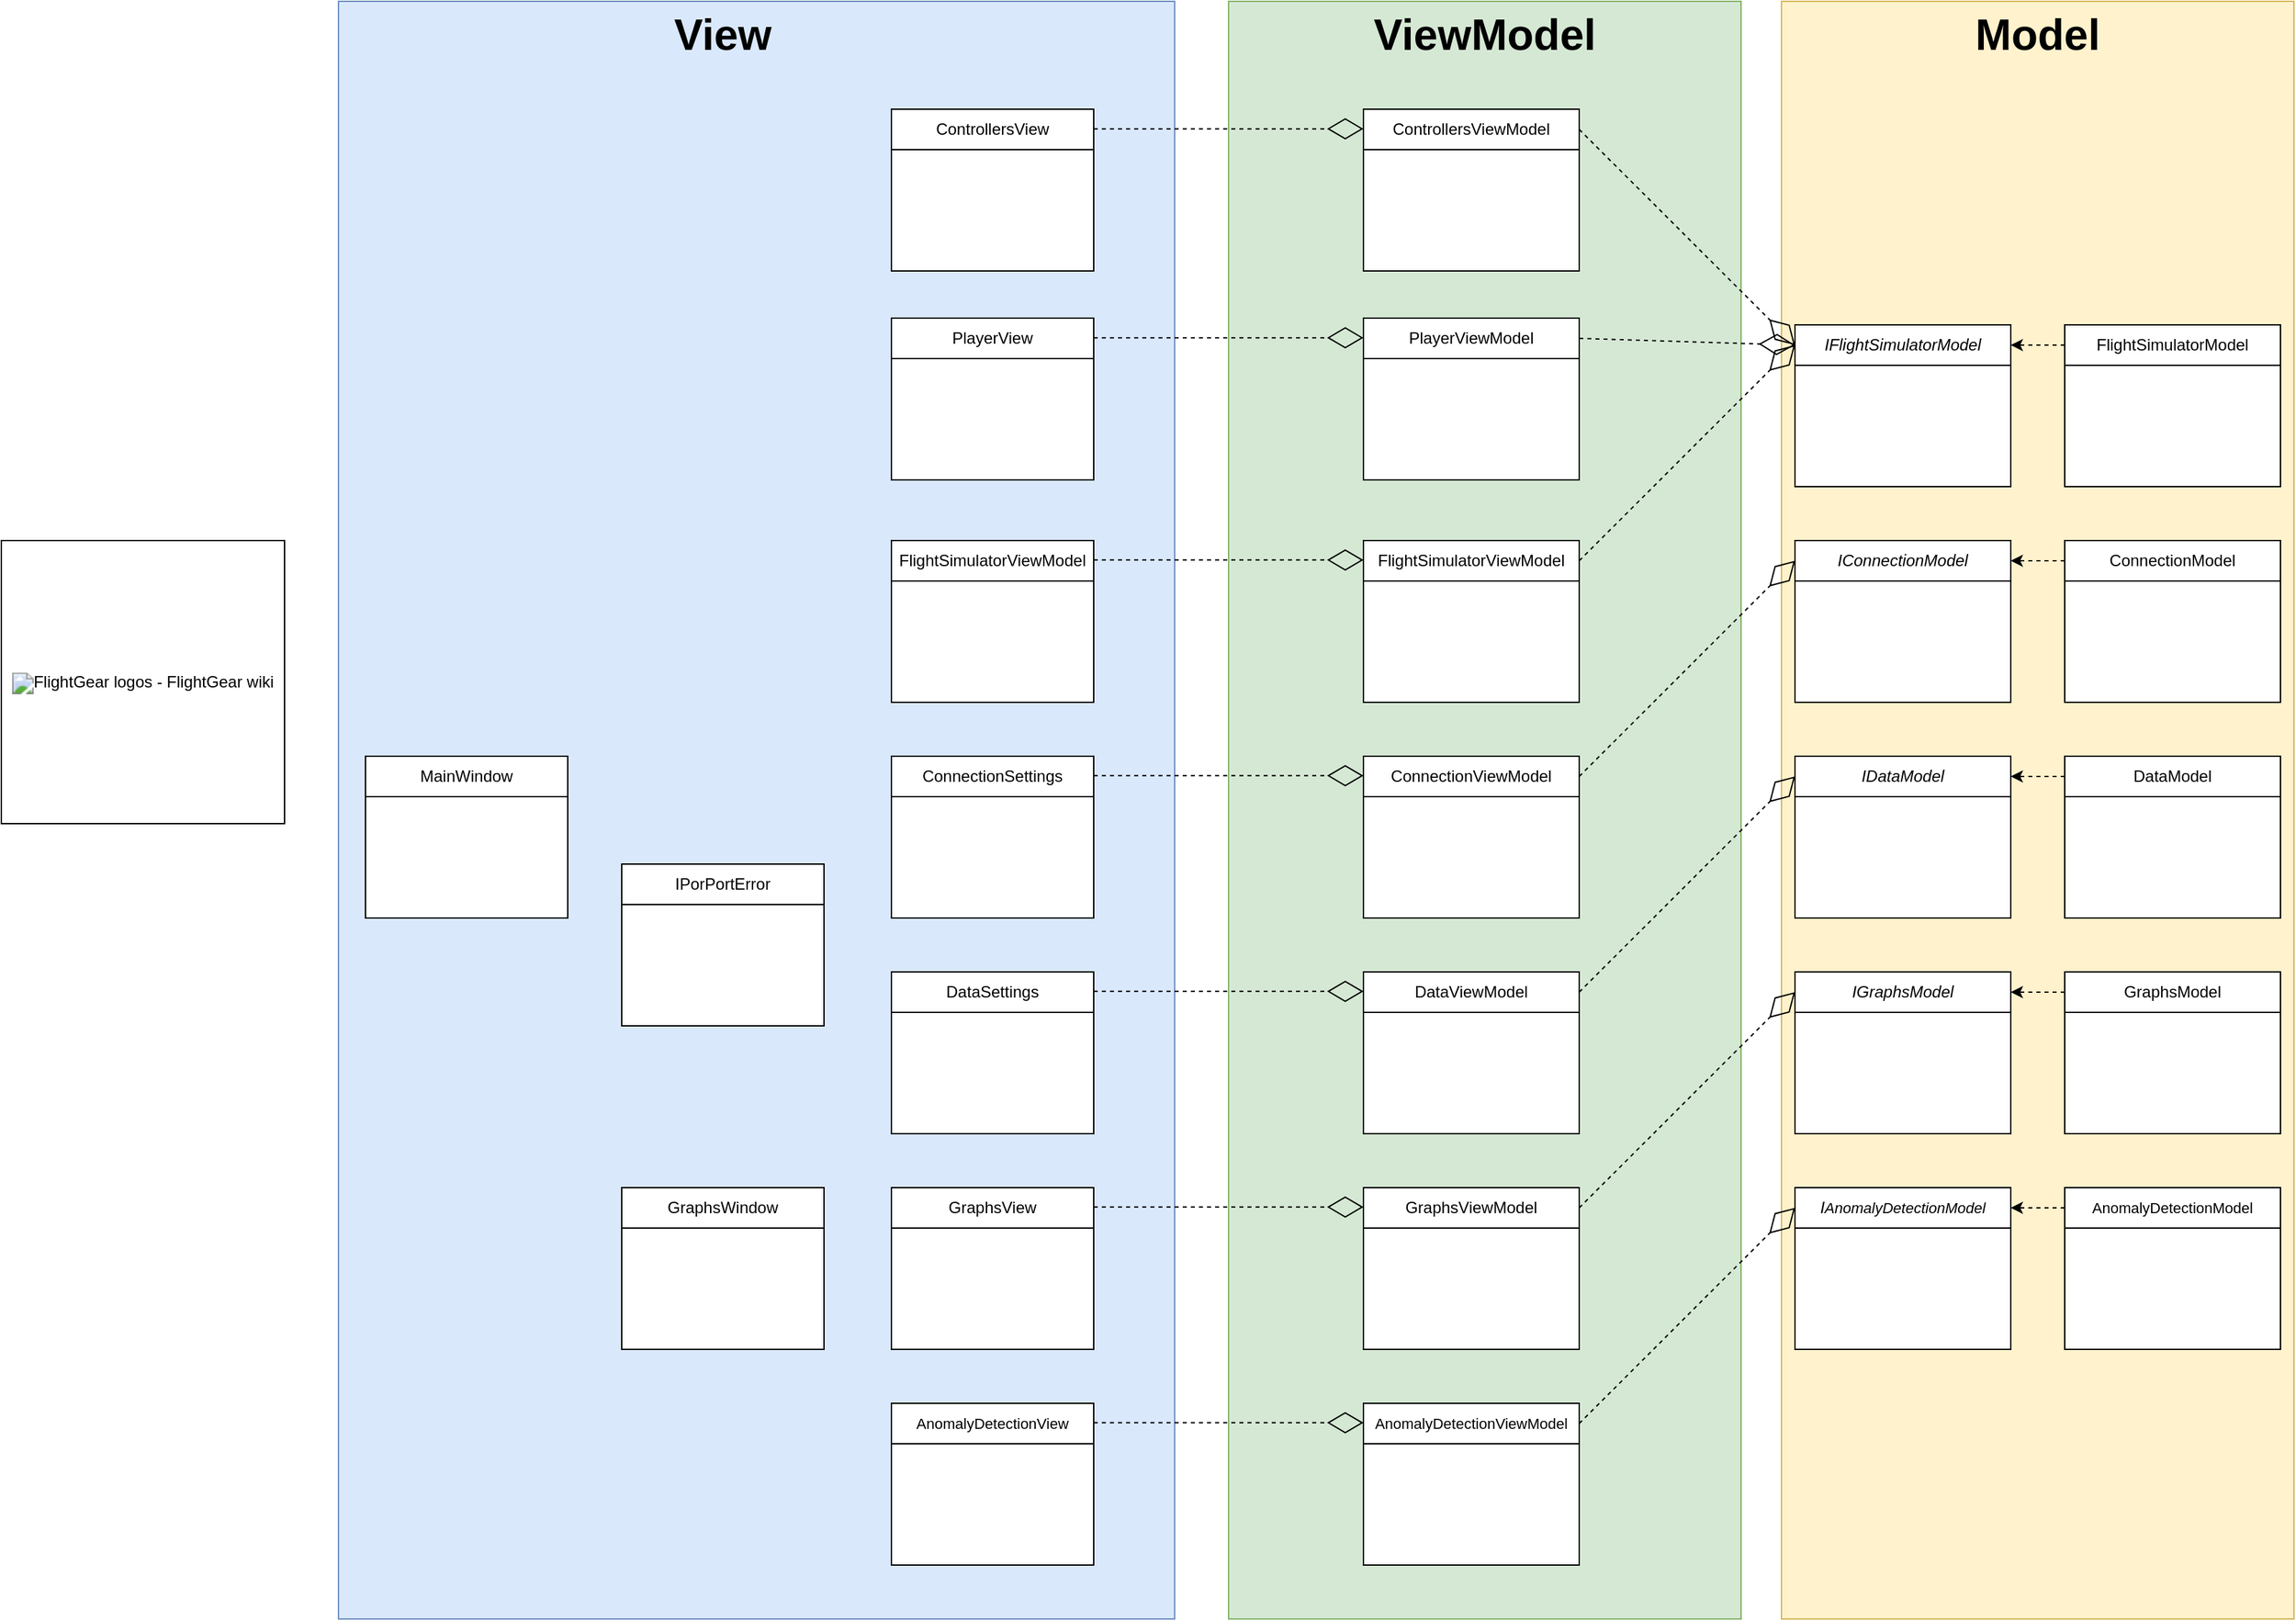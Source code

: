 <mxfile version="14.3.1" type="device"><diagram name="Page-1" id="b5b7bab2-c9e2-2cf4-8b2a-24fd1a2a6d21"><mxGraphModel dx="2500" dy="2103" grid="1" gridSize="10" guides="1" tooltips="1" connect="1" arrows="1" fold="1" page="1" pageScale="1" pageWidth="827" pageHeight="1169" background="#ffffff" math="0" shadow="0"><root><mxCell id="0"/><mxCell id="1" parent="0"/><mxCell id="roihXMx6yvmDGisYueQt-70" value="" style="rounded=0;whiteSpace=wrap;html=1;fontSize=11;labelBackgroundColor=none;labelBorderColor=none;strokeColor=#82b366;fillColor=#d5e8d4;" vertex="1" parent="1"><mxGeometry x="260" y="-40" width="380" height="1200" as="geometry"/></mxCell><mxCell id="roihXMx6yvmDGisYueQt-71" value="" style="rounded=0;whiteSpace=wrap;html=1;fontSize=11;labelBackgroundColor=none;labelBorderColor=none;fillColor=#dae8fc;strokeColor=#6c8ebf;" vertex="1" parent="1"><mxGeometry x="-400" y="-40" width="620" height="1200" as="geometry"/></mxCell><mxCell id="roihXMx6yvmDGisYueQt-69" value="" style="rounded=0;whiteSpace=wrap;html=1;fontSize=11;labelBackgroundColor=none;labelBorderColor=none;strokeColor=#d6b656;fillColor=#fff2cc;" vertex="1" parent="1"><mxGeometry x="670" y="-40" width="380" height="1200" as="geometry"/></mxCell><mxCell id="roihXMx6yvmDGisYueQt-2" value="&lt;i&gt;IFlightSimulatorModel&lt;/i&gt;" style="rounded=0;whiteSpace=wrap;html=1;" vertex="1" parent="1"><mxGeometry x="680" y="200" width="160" height="30" as="geometry"/></mxCell><mxCell id="roihXMx6yvmDGisYueQt-4" value="" style="rounded=0;whiteSpace=wrap;html=1;" vertex="1" parent="1"><mxGeometry x="680" y="230" width="160" height="90" as="geometry"/></mxCell><mxCell id="roihXMx6yvmDGisYueQt-5" value="" style="rounded=0;whiteSpace=wrap;html=1;" vertex="1" parent="1"><mxGeometry x="880" y="230" width="160" height="90" as="geometry"/></mxCell><mxCell id="roihXMx6yvmDGisYueQt-6" value="FlightSimulatorModel" style="rounded=0;whiteSpace=wrap;html=1;" vertex="1" parent="1"><mxGeometry x="880" y="200" width="160" height="30" as="geometry"/></mxCell><mxCell id="roihXMx6yvmDGisYueQt-7" value="" style="rounded=0;whiteSpace=wrap;html=1;" vertex="1" parent="1"><mxGeometry x="680" y="390" width="160" height="90" as="geometry"/></mxCell><mxCell id="roihXMx6yvmDGisYueQt-8" value="" style="rounded=0;whiteSpace=wrap;html=1;" vertex="1" parent="1"><mxGeometry x="880" y="390" width="160" height="90" as="geometry"/></mxCell><mxCell id="roihXMx6yvmDGisYueQt-9" value="ConnectionModel" style="rounded=0;whiteSpace=wrap;html=1;" vertex="1" parent="1"><mxGeometry x="880" y="360" width="160" height="30" as="geometry"/></mxCell><mxCell id="roihXMx6yvmDGisYueQt-10" value="&lt;i&gt;IConnectionModel&lt;/i&gt;" style="rounded=0;whiteSpace=wrap;html=1;" vertex="1" parent="1"><mxGeometry x="680" y="360" width="160" height="30" as="geometry"/></mxCell><mxCell id="roihXMx6yvmDGisYueQt-15" value="" style="rounded=0;whiteSpace=wrap;html=1;" vertex="1" parent="1"><mxGeometry x="880" y="550" width="160" height="90" as="geometry"/></mxCell><mxCell id="roihXMx6yvmDGisYueQt-16" value="" style="rounded=0;whiteSpace=wrap;html=1;" vertex="1" parent="1"><mxGeometry x="680" y="550" width="160" height="90" as="geometry"/></mxCell><mxCell id="roihXMx6yvmDGisYueQt-17" value="&lt;i&gt;IDataModel&lt;/i&gt;" style="rounded=0;whiteSpace=wrap;html=1;" vertex="1" parent="1"><mxGeometry x="680" y="520" width="160" height="30" as="geometry"/></mxCell><mxCell id="roihXMx6yvmDGisYueQt-18" value="DataModel" style="rounded=0;whiteSpace=wrap;html=1;" vertex="1" parent="1"><mxGeometry x="880" y="520" width="160" height="30" as="geometry"/></mxCell><mxCell id="roihXMx6yvmDGisYueQt-19" value="" style="rounded=0;whiteSpace=wrap;html=1;" vertex="1" parent="1"><mxGeometry x="880" y="710" width="160" height="90" as="geometry"/></mxCell><mxCell id="roihXMx6yvmDGisYueQt-22" value="GraphsModel" style="rounded=0;whiteSpace=wrap;html=1;" vertex="1" parent="1"><mxGeometry x="880" y="680" width="160" height="30" as="geometry"/></mxCell><mxCell id="roihXMx6yvmDGisYueQt-23" value="" style="rounded=0;whiteSpace=wrap;html=1;" vertex="1" parent="1"><mxGeometry x="880" y="870" width="160" height="90" as="geometry"/></mxCell><mxCell id="roihXMx6yvmDGisYueQt-24" value="&lt;font style=&quot;font-size: 11px&quot;&gt;AnomalyDetectionModel&lt;/font&gt;" style="rounded=0;whiteSpace=wrap;html=1;" vertex="1" parent="1"><mxGeometry x="880" y="840" width="160" height="30" as="geometry"/></mxCell><mxCell id="roihXMx6yvmDGisYueQt-25" value="" style="rounded=0;whiteSpace=wrap;html=1;" vertex="1" parent="1"><mxGeometry x="680" y="870" width="160" height="90" as="geometry"/></mxCell><mxCell id="roihXMx6yvmDGisYueQt-26" value="&lt;i&gt;I&lt;span style=&quot;font-size: 11px&quot;&gt;AnomalyDetectionModel&lt;/span&gt;&lt;/i&gt;" style="rounded=0;whiteSpace=wrap;html=1;" vertex="1" parent="1"><mxGeometry x="680" y="840" width="160" height="30" as="geometry"/></mxCell><mxCell id="roihXMx6yvmDGisYueQt-27" value="FlightSimulatorViewModel" style="rounded=0;whiteSpace=wrap;html=1;" vertex="1" parent="1"><mxGeometry x="360" y="360" width="160" height="30" as="geometry"/></mxCell><mxCell id="roihXMx6yvmDGisYueQt-28" value="" style="rounded=0;whiteSpace=wrap;html=1;" vertex="1" parent="1"><mxGeometry x="360" y="390" width="160" height="90" as="geometry"/></mxCell><mxCell id="roihXMx6yvmDGisYueQt-29" value="" style="rounded=0;whiteSpace=wrap;html=1;" vertex="1" parent="1"><mxGeometry x="360" y="550" width="160" height="90" as="geometry"/></mxCell><mxCell id="roihXMx6yvmDGisYueQt-30" value="ConnectionViewModel" style="rounded=0;whiteSpace=wrap;html=1;" vertex="1" parent="1"><mxGeometry x="360" y="520" width="160" height="30" as="geometry"/></mxCell><mxCell id="roihXMx6yvmDGisYueQt-31" value="" style="rounded=0;whiteSpace=wrap;html=1;" vertex="1" parent="1"><mxGeometry x="360" y="710" width="160" height="90" as="geometry"/></mxCell><mxCell id="roihXMx6yvmDGisYueQt-32" value="DataViewModel" style="rounded=0;whiteSpace=wrap;html=1;" vertex="1" parent="1"><mxGeometry x="360" y="680" width="160" height="30" as="geometry"/></mxCell><mxCell id="roihXMx6yvmDGisYueQt-33" value="" style="rounded=0;whiteSpace=wrap;html=1;" vertex="1" parent="1"><mxGeometry x="360" y="870" width="160" height="90" as="geometry"/></mxCell><mxCell id="roihXMx6yvmDGisYueQt-34" value="GraphsViewModel" style="rounded=0;whiteSpace=wrap;html=1;" vertex="1" parent="1"><mxGeometry x="360" y="840" width="160" height="30" as="geometry"/></mxCell><mxCell id="roihXMx6yvmDGisYueQt-35" value="" style="rounded=0;whiteSpace=wrap;html=1;" vertex="1" parent="1"><mxGeometry x="360" y="1030" width="160" height="90" as="geometry"/></mxCell><mxCell id="roihXMx6yvmDGisYueQt-36" value="AnomalyDetectionViewModel" style="rounded=0;whiteSpace=wrap;html=1;fontSize=11;" vertex="1" parent="1"><mxGeometry x="360" y="1000" width="160" height="30" as="geometry"/></mxCell><mxCell id="roihXMx6yvmDGisYueQt-37" value="" style="rounded=0;whiteSpace=wrap;html=1;" vertex="1" parent="1"><mxGeometry x="360" y="225" width="160" height="90" as="geometry"/></mxCell><mxCell id="roihXMx6yvmDGisYueQt-38" value="PlayerViewModel" style="rounded=0;whiteSpace=wrap;html=1;" vertex="1" parent="1"><mxGeometry x="360" y="195" width="160" height="30" as="geometry"/></mxCell><mxCell id="roihXMx6yvmDGisYueQt-39" value="" style="rounded=0;whiteSpace=wrap;html=1;" vertex="1" parent="1"><mxGeometry x="360" y="70" width="160" height="90" as="geometry"/></mxCell><mxCell id="roihXMx6yvmDGisYueQt-40" value="ControllersViewModel" style="rounded=0;whiteSpace=wrap;html=1;" vertex="1" parent="1"><mxGeometry x="360" y="40" width="160" height="30" as="geometry"/></mxCell><mxCell id="roihXMx6yvmDGisYueQt-41" value="FlightSimulatorViewModel" style="rounded=0;whiteSpace=wrap;html=1;" vertex="1" parent="1"><mxGeometry x="10" y="360" width="150" height="30" as="geometry"/></mxCell><mxCell id="roihXMx6yvmDGisYueQt-42" value="" style="rounded=0;whiteSpace=wrap;html=1;" vertex="1" parent="1"><mxGeometry x="10" y="390" width="150" height="90" as="geometry"/></mxCell><mxCell id="roihXMx6yvmDGisYueQt-43" value="" style="rounded=0;whiteSpace=wrap;html=1;" vertex="1" parent="1"><mxGeometry x="10" y="550" width="150" height="90" as="geometry"/></mxCell><mxCell id="roihXMx6yvmDGisYueQt-44" value="ConnectionSettings" style="rounded=0;whiteSpace=wrap;html=1;" vertex="1" parent="1"><mxGeometry x="10" y="520" width="150" height="30" as="geometry"/></mxCell><mxCell id="roihXMx6yvmDGisYueQt-45" value="" style="rounded=0;whiteSpace=wrap;html=1;" vertex="1" parent="1"><mxGeometry x="10" y="710" width="150" height="90" as="geometry"/></mxCell><mxCell id="roihXMx6yvmDGisYueQt-46" value="DataSettings" style="rounded=0;whiteSpace=wrap;html=1;" vertex="1" parent="1"><mxGeometry x="10" y="680" width="150" height="30" as="geometry"/></mxCell><mxCell id="roihXMx6yvmDGisYueQt-47" value="" style="rounded=0;whiteSpace=wrap;html=1;" vertex="1" parent="1"><mxGeometry x="10" y="870" width="150" height="90" as="geometry"/></mxCell><mxCell id="roihXMx6yvmDGisYueQt-48" value="GraphsView" style="rounded=0;whiteSpace=wrap;html=1;" vertex="1" parent="1"><mxGeometry x="10" y="840" width="150" height="30" as="geometry"/></mxCell><mxCell id="roihXMx6yvmDGisYueQt-49" value="" style="rounded=0;whiteSpace=wrap;html=1;" vertex="1" parent="1"><mxGeometry x="10" y="1030" width="150" height="90" as="geometry"/></mxCell><mxCell id="roihXMx6yvmDGisYueQt-50" value="AnomalyDetectionView" style="rounded=0;whiteSpace=wrap;html=1;fontSize=11;" vertex="1" parent="1"><mxGeometry x="10" y="1000" width="150" height="30" as="geometry"/></mxCell><mxCell id="roihXMx6yvmDGisYueQt-51" value="" style="rounded=0;whiteSpace=wrap;html=1;" vertex="1" parent="1"><mxGeometry x="10" y="225" width="150" height="90" as="geometry"/></mxCell><mxCell id="roihXMx6yvmDGisYueQt-52" value="PlayerView" style="rounded=0;whiteSpace=wrap;html=1;" vertex="1" parent="1"><mxGeometry x="10" y="195" width="150" height="30" as="geometry"/></mxCell><mxCell id="roihXMx6yvmDGisYueQt-53" value="" style="rounded=0;whiteSpace=wrap;html=1;" vertex="1" parent="1"><mxGeometry x="10" y="70" width="150" height="90" as="geometry"/></mxCell><mxCell id="roihXMx6yvmDGisYueQt-54" value="ControllersView" style="rounded=0;whiteSpace=wrap;html=1;" vertex="1" parent="1"><mxGeometry x="10" y="40" width="150" height="30" as="geometry"/></mxCell><mxCell id="roihXMx6yvmDGisYueQt-56" value="" style="rounded=0;whiteSpace=wrap;html=1;" vertex="1" parent="1"><mxGeometry x="-190" y="870" width="150" height="90" as="geometry"/></mxCell><mxCell id="roihXMx6yvmDGisYueQt-57" value="GraphsWindow" style="rounded=0;whiteSpace=wrap;html=1;" vertex="1" parent="1"><mxGeometry x="-190" y="840" width="150" height="30" as="geometry"/></mxCell><mxCell id="roihXMx6yvmDGisYueQt-58" value="" style="rounded=0;whiteSpace=wrap;html=1;" vertex="1" parent="1"><mxGeometry x="-190" y="630" width="150" height="90" as="geometry"/></mxCell><mxCell id="roihXMx6yvmDGisYueQt-59" value="IPorPortError" style="rounded=0;whiteSpace=wrap;html=1;" vertex="1" parent="1"><mxGeometry x="-190" y="600" width="150" height="30" as="geometry"/></mxCell><mxCell id="roihXMx6yvmDGisYueQt-60" value="&#10;&#10;&lt;img src=&quot;https://wiki.flightgear.org/w/images/6/62/FlightGear_logo.png&quot; alt=&quot;FlightGear logos - FlightGear wiki&quot;&gt;&#10;&#10;" style="rounded=0;whiteSpace=wrap;html=1;" vertex="1" parent="1"><mxGeometry x="-650" y="360" width="210" height="210" as="geometry"/></mxCell><mxCell id="roihXMx6yvmDGisYueQt-62" value="" style="rounded=0;whiteSpace=wrap;html=1;" vertex="1" parent="1"><mxGeometry x="-380" y="550" width="150" height="90" as="geometry"/></mxCell><mxCell id="roihXMx6yvmDGisYueQt-63" value="MainWindow" style="rounded=0;whiteSpace=wrap;html=1;" vertex="1" parent="1"><mxGeometry x="-380" y="520" width="150" height="30" as="geometry"/></mxCell><mxCell id="roihXMx6yvmDGisYueQt-68" value="" style="endArrow=classic;html=1;fontSize=11;exitX=0;exitY=0.5;exitDx=0;exitDy=0;dashed=1;" edge="1" parent="1" source="roihXMx6yvmDGisYueQt-6"><mxGeometry width="50" height="50" relative="1" as="geometry"><mxPoint x="850" y="210" as="sourcePoint"/><mxPoint x="840" y="215" as="targetPoint"/></mxGeometry></mxCell><mxCell id="roihXMx6yvmDGisYueQt-75" value="" style="endArrow=classic;html=1;fontSize=11;entryX=1;entryY=0.5;entryDx=0;entryDy=0;exitX=0;exitY=0.5;exitDx=0;exitDy=0;dashed=1;" edge="1" parent="1" source="roihXMx6yvmDGisYueQt-9" target="roihXMx6yvmDGisYueQt-10"><mxGeometry width="50" height="50" relative="1" as="geometry"><mxPoint x="850" y="374.58" as="sourcePoint"/><mxPoint x="890" y="374.58" as="targetPoint"/></mxGeometry></mxCell><mxCell id="roihXMx6yvmDGisYueQt-76" value="" style="endArrow=classic;html=1;fontSize=11;entryX=1;entryY=0.5;entryDx=0;entryDy=0;dashed=1;" edge="1" parent="1" source="roihXMx6yvmDGisYueQt-18" target="roihXMx6yvmDGisYueQt-17"><mxGeometry width="50" height="50" relative="1" as="geometry"><mxPoint x="850" y="534.58" as="sourcePoint"/><mxPoint x="890" y="534.58" as="targetPoint"/></mxGeometry></mxCell><mxCell id="roihXMx6yvmDGisYueQt-77" value="" style="endArrow=classic;html=1;fontSize=11;entryX=1;entryY=0.5;entryDx=0;entryDy=0;exitX=0;exitY=0.5;exitDx=0;exitDy=0;dashed=1;" edge="1" parent="1" source="roihXMx6yvmDGisYueQt-22" target="roihXMx6yvmDGisYueQt-85"><mxGeometry width="50" height="50" relative="1" as="geometry"><mxPoint x="860" y="639.17" as="sourcePoint"/><mxPoint x="900" y="639.17" as="targetPoint"/></mxGeometry></mxCell><mxCell id="roihXMx6yvmDGisYueQt-78" value="" style="endArrow=classic;html=1;fontSize=11;exitX=0;exitY=0.5;exitDx=0;exitDy=0;dashed=1;entryX=1;entryY=0.5;entryDx=0;entryDy=0;" edge="1" parent="1" source="roihXMx6yvmDGisYueQt-24" target="roihXMx6yvmDGisYueQt-26"><mxGeometry width="50" height="50" relative="1" as="geometry"><mxPoint x="870" y="880.0" as="sourcePoint"/><mxPoint x="810" y="900" as="targetPoint"/></mxGeometry></mxCell><mxCell id="roihXMx6yvmDGisYueQt-84" value="" style="rounded=0;whiteSpace=wrap;html=1;" vertex="1" parent="1"><mxGeometry x="680" y="710" width="160" height="90" as="geometry"/></mxCell><mxCell id="roihXMx6yvmDGisYueQt-85" value="&lt;i&gt;IGraphsModel&lt;/i&gt;" style="rounded=0;whiteSpace=wrap;html=1;" vertex="1" parent="1"><mxGeometry x="680" y="680" width="160" height="30" as="geometry"/></mxCell><mxCell id="roihXMx6yvmDGisYueQt-90" value="&lt;font style=&quot;font-size: 32px;&quot;&gt;&lt;b style=&quot;font-size: 32px;&quot;&gt;Model&lt;/b&gt;&lt;/font&gt;" style="text;html=1;strokeColor=none;align=center;verticalAlign=middle;whiteSpace=wrap;rounded=0;labelBackgroundColor=none;fontSize=32;fontColor=#000000;" vertex="1" parent="1"><mxGeometry x="800" y="-40" width="120" height="50" as="geometry"/></mxCell><mxCell id="roihXMx6yvmDGisYueQt-91" value="&lt;font style=&quot;font-size: 32px&quot;&gt;&lt;b style=&quot;font-size: 32px&quot;&gt;ViewModel&lt;/b&gt;&lt;/font&gt;" style="text;html=1;strokeColor=none;align=center;verticalAlign=middle;whiteSpace=wrap;rounded=0;labelBackgroundColor=none;fontSize=32;fontColor=#000000;" vertex="1" parent="1"><mxGeometry x="360" y="-40" width="180" height="50" as="geometry"/></mxCell><mxCell id="roihXMx6yvmDGisYueQt-92" value="&lt;font style=&quot;font-size: 32px&quot;&gt;&lt;b style=&quot;font-size: 32px&quot;&gt;View&lt;/b&gt;&lt;/font&gt;" style="text;html=1;strokeColor=none;align=center;verticalAlign=middle;whiteSpace=wrap;rounded=0;labelBackgroundColor=none;fontSize=32;fontColor=#000000;" vertex="1" parent="1"><mxGeometry x="-205" y="-40" width="180" height="50" as="geometry"/></mxCell><mxCell id="roihXMx6yvmDGisYueQt-96" value="" style="endArrow=diamondThin;endFill=0;endSize=24;html=1;dashed=1;fontFamily=Tahoma;fontSize=32;fontColor=#000000;exitX=1;exitY=0.5;exitDx=0;exitDy=0;entryX=0;entryY=0.5;entryDx=0;entryDy=0;" edge="1" parent="1" source="roihXMx6yvmDGisYueQt-36" target="roihXMx6yvmDGisYueQt-26"><mxGeometry width="160" relative="1" as="geometry"><mxPoint x="540" y="890" as="sourcePoint"/><mxPoint x="700" y="890" as="targetPoint"/></mxGeometry></mxCell><mxCell id="roihXMx6yvmDGisYueQt-98" value="" style="endArrow=diamondThin;endFill=0;endSize=24;html=1;dashed=1;fontFamily=Tahoma;fontSize=32;fontColor=#000000;exitX=1;exitY=0.5;exitDx=0;exitDy=0;entryX=0;entryY=0.5;entryDx=0;entryDy=0;" edge="1" parent="1" source="roihXMx6yvmDGisYueQt-34" target="roihXMx6yvmDGisYueQt-85"><mxGeometry width="160" relative="1" as="geometry"><mxPoint x="530" y="1025" as="sourcePoint"/><mxPoint x="690" y="865" as="targetPoint"/></mxGeometry></mxCell><mxCell id="roihXMx6yvmDGisYueQt-99" value="" style="endArrow=diamondThin;endFill=0;endSize=24;html=1;dashed=1;fontFamily=Tahoma;fontSize=32;fontColor=#000000;exitX=1;exitY=0.5;exitDx=0;exitDy=0;entryX=0;entryY=0.5;entryDx=0;entryDy=0;" edge="1" parent="1" source="roihXMx6yvmDGisYueQt-32" target="roihXMx6yvmDGisYueQt-17"><mxGeometry width="160" relative="1" as="geometry"><mxPoint x="530" y="865" as="sourcePoint"/><mxPoint x="690" y="705" as="targetPoint"/></mxGeometry></mxCell><mxCell id="roihXMx6yvmDGisYueQt-100" value="" style="endArrow=diamondThin;endFill=0;endSize=24;html=1;dashed=1;fontFamily=Tahoma;fontSize=32;fontColor=#000000;exitX=1;exitY=0.5;exitDx=0;exitDy=0;entryX=0;entryY=0.5;entryDx=0;entryDy=0;" edge="1" parent="1" source="roihXMx6yvmDGisYueQt-30" target="roihXMx6yvmDGisYueQt-10"><mxGeometry width="160" relative="1" as="geometry"><mxPoint x="530" y="705" as="sourcePoint"/><mxPoint x="690" y="545" as="targetPoint"/></mxGeometry></mxCell><mxCell id="roihXMx6yvmDGisYueQt-101" value="" style="endArrow=diamondThin;endFill=0;endSize=24;html=1;dashed=1;fontFamily=Tahoma;fontSize=32;fontColor=#000000;exitX=1;exitY=0.5;exitDx=0;exitDy=0;entryX=0;entryY=0.5;entryDx=0;entryDy=0;" edge="1" parent="1" source="roihXMx6yvmDGisYueQt-27" target="roihXMx6yvmDGisYueQt-2"><mxGeometry width="160" relative="1" as="geometry"><mxPoint x="530" y="545" as="sourcePoint"/><mxPoint x="690" y="385" as="targetPoint"/></mxGeometry></mxCell><mxCell id="roihXMx6yvmDGisYueQt-102" value="" style="endArrow=diamondThin;endFill=0;endSize=24;html=1;dashed=1;fontFamily=Tahoma;fontSize=32;fontColor=#000000;entryX=0;entryY=0.5;entryDx=0;entryDy=0;exitX=1;exitY=0.5;exitDx=0;exitDy=0;" edge="1" parent="1" source="roihXMx6yvmDGisYueQt-38" target="roihXMx6yvmDGisYueQt-2"><mxGeometry width="160" relative="1" as="geometry"><mxPoint x="530" y="385" as="sourcePoint"/><mxPoint x="690" y="225" as="targetPoint"/></mxGeometry></mxCell><mxCell id="roihXMx6yvmDGisYueQt-103" value="" style="endArrow=diamondThin;endFill=0;endSize=24;html=1;dashed=1;fontFamily=Tahoma;fontSize=32;fontColor=#000000;entryX=0;entryY=0.5;entryDx=0;entryDy=0;exitX=1;exitY=0.5;exitDx=0;exitDy=0;" edge="1" parent="1" source="roihXMx6yvmDGisYueQt-40" target="roihXMx6yvmDGisYueQt-2"><mxGeometry width="160" relative="1" as="geometry"><mxPoint x="530" y="220" as="sourcePoint"/><mxPoint x="690" y="225" as="targetPoint"/></mxGeometry></mxCell><mxCell id="roihXMx6yvmDGisYueQt-106" value="" style="endArrow=diamondThin;endFill=0;endSize=24;html=1;dashed=1;fontFamily=Tahoma;fontSize=32;fontColor=#000000;exitX=1;exitY=0.5;exitDx=0;exitDy=0;entryX=0;entryY=0.5;entryDx=0;entryDy=0;" edge="1" parent="1"><mxGeometry width="160" relative="1" as="geometry"><mxPoint x="160" y="54.58" as="sourcePoint"/><mxPoint x="360" y="54.58" as="targetPoint"/></mxGeometry></mxCell><mxCell id="roihXMx6yvmDGisYueQt-107" value="" style="endArrow=diamondThin;endFill=0;endSize=24;html=1;dashed=1;fontFamily=Tahoma;fontSize=32;fontColor=#000000;exitX=1;exitY=0.5;exitDx=0;exitDy=0;entryX=0;entryY=0.5;entryDx=0;entryDy=0;" edge="1" parent="1"><mxGeometry width="160" relative="1" as="geometry"><mxPoint x="160" y="209.58" as="sourcePoint"/><mxPoint x="360" y="209.58" as="targetPoint"/></mxGeometry></mxCell><mxCell id="roihXMx6yvmDGisYueQt-108" value="" style="endArrow=diamondThin;endFill=0;endSize=24;html=1;dashed=1;fontFamily=Tahoma;fontSize=32;fontColor=#000000;exitX=1;exitY=0.5;exitDx=0;exitDy=0;entryX=0;entryY=0.5;entryDx=0;entryDy=0;" edge="1" parent="1"><mxGeometry width="160" relative="1" as="geometry"><mxPoint x="160" y="374.41" as="sourcePoint"/><mxPoint x="360" y="374.41" as="targetPoint"/></mxGeometry></mxCell><mxCell id="roihXMx6yvmDGisYueQt-109" value="" style="endArrow=diamondThin;endFill=0;endSize=24;html=1;dashed=1;fontFamily=Tahoma;fontSize=32;fontColor=#000000;exitX=1;exitY=0.5;exitDx=0;exitDy=0;entryX=0;entryY=0.5;entryDx=0;entryDy=0;" edge="1" parent="1"><mxGeometry width="160" relative="1" as="geometry"><mxPoint x="160" y="534.41" as="sourcePoint"/><mxPoint x="360" y="534.41" as="targetPoint"/></mxGeometry></mxCell><mxCell id="roihXMx6yvmDGisYueQt-110" value="" style="endArrow=diamondThin;endFill=0;endSize=24;html=1;dashed=1;fontFamily=Tahoma;fontSize=32;fontColor=#000000;exitX=1;exitY=0.5;exitDx=0;exitDy=0;entryX=0;entryY=0.5;entryDx=0;entryDy=0;" edge="1" parent="1"><mxGeometry width="160" relative="1" as="geometry"><mxPoint x="160" y="694.41" as="sourcePoint"/><mxPoint x="360" y="694.41" as="targetPoint"/></mxGeometry></mxCell><mxCell id="roihXMx6yvmDGisYueQt-111" value="" style="endArrow=diamondThin;endFill=0;endSize=24;html=1;dashed=1;fontFamily=Tahoma;fontSize=32;fontColor=#000000;exitX=1;exitY=0.5;exitDx=0;exitDy=0;entryX=0;entryY=0.5;entryDx=0;entryDy=0;" edge="1" parent="1"><mxGeometry width="160" relative="1" as="geometry"><mxPoint x="160" y="854.41" as="sourcePoint"/><mxPoint x="360" y="854.41" as="targetPoint"/></mxGeometry></mxCell><mxCell id="roihXMx6yvmDGisYueQt-112" value="" style="endArrow=diamondThin;endFill=0;endSize=24;html=1;dashed=1;fontFamily=Tahoma;fontSize=32;fontColor=#000000;exitX=1;exitY=0.5;exitDx=0;exitDy=0;entryX=0;entryY=0.5;entryDx=0;entryDy=0;" edge="1" parent="1"><mxGeometry width="160" relative="1" as="geometry"><mxPoint x="160" y="1014.41" as="sourcePoint"/><mxPoint x="360" y="1014.41" as="targetPoint"/></mxGeometry></mxCell></root></mxGraphModel></diagram></mxfile>